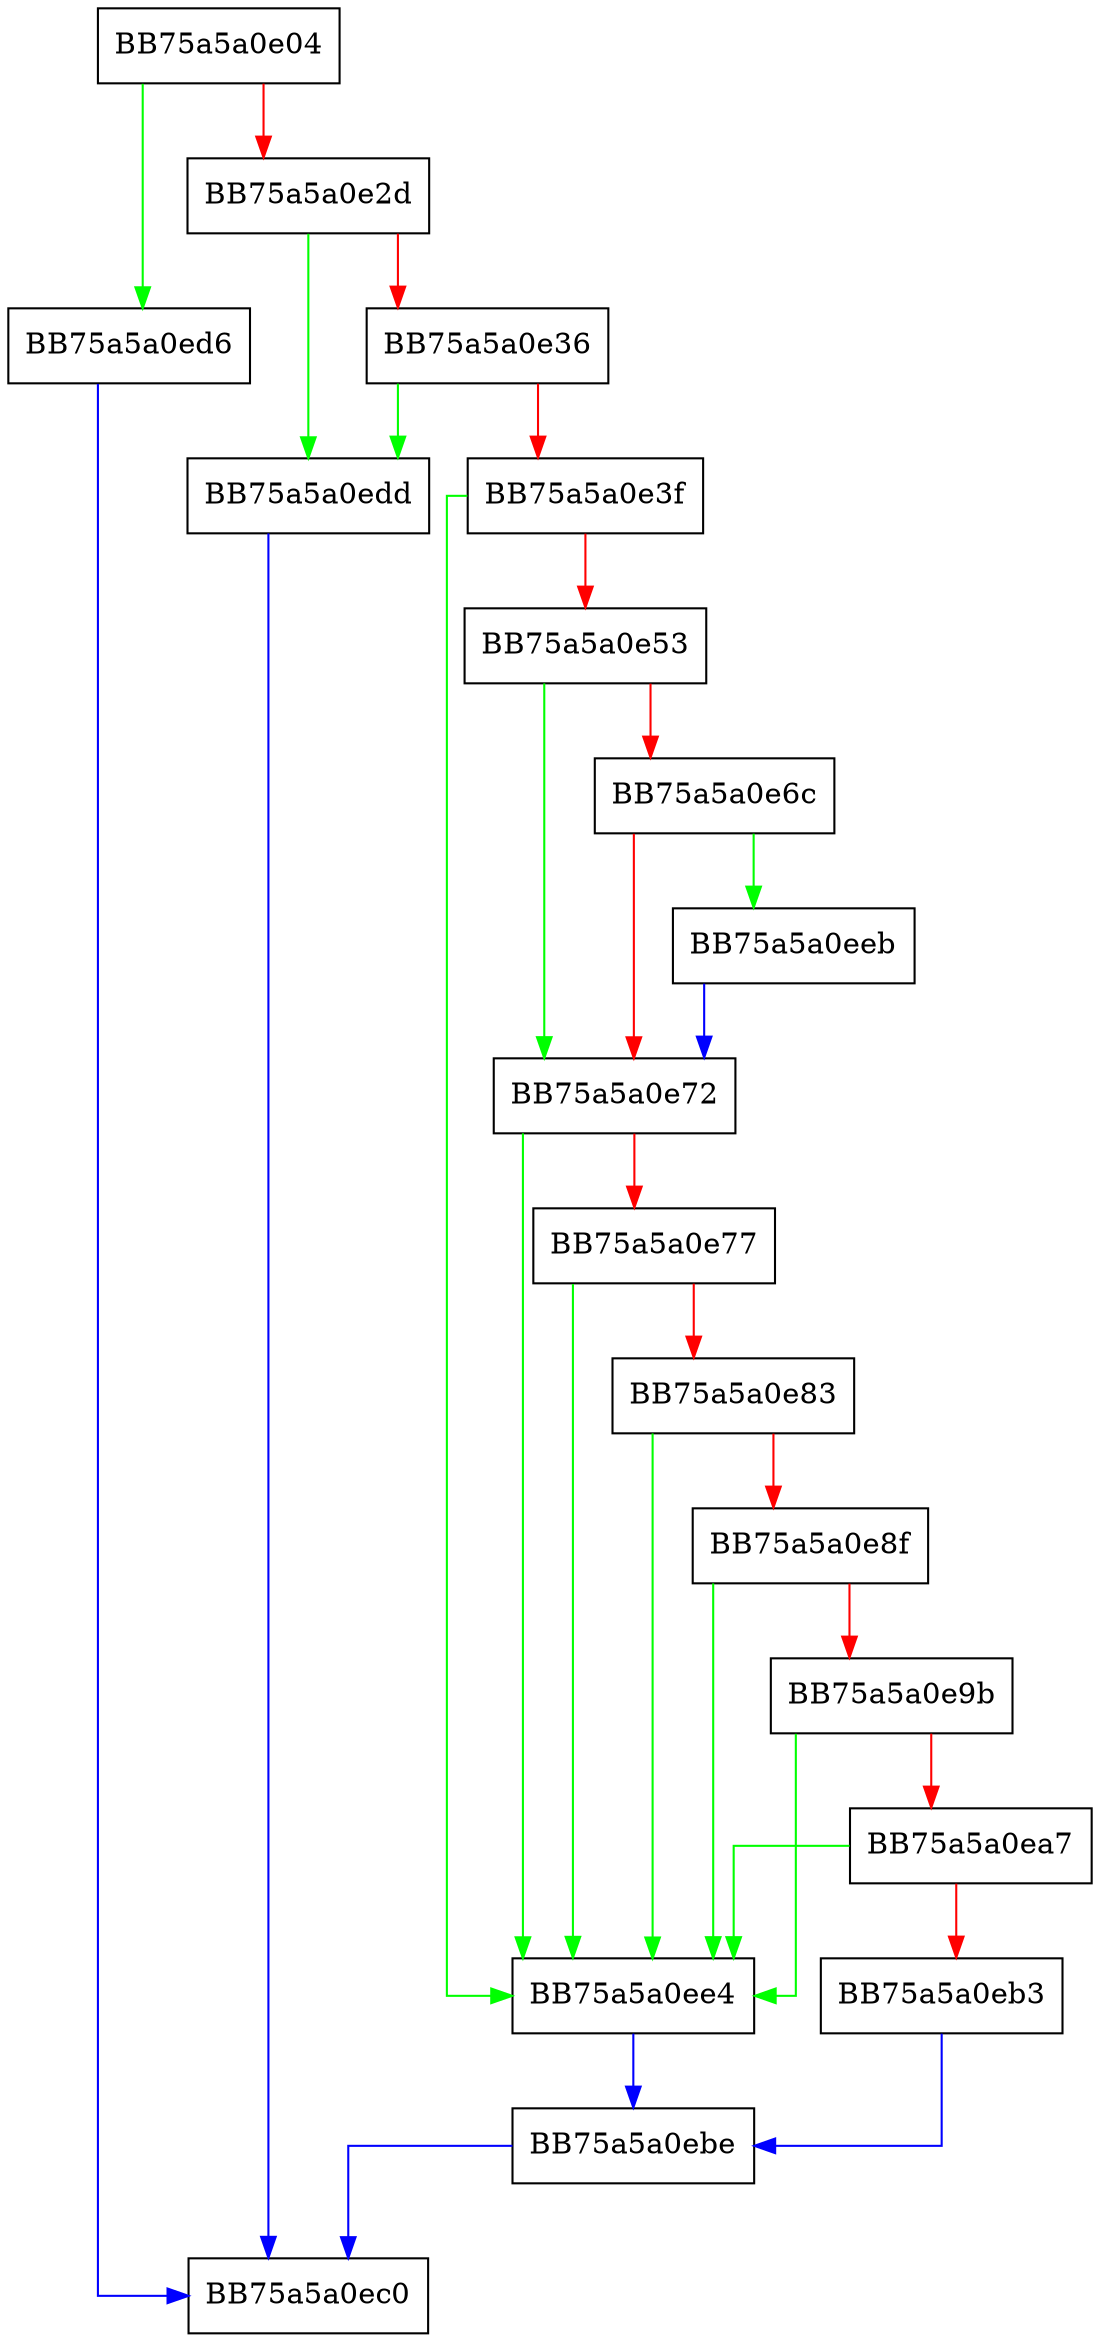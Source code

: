 digraph UnserializeConfig {
  node [shape="box"];
  graph [splines=ortho];
  BB75a5a0e04 -> BB75a5a0ed6 [color="green"];
  BB75a5a0e04 -> BB75a5a0e2d [color="red"];
  BB75a5a0e2d -> BB75a5a0edd [color="green"];
  BB75a5a0e2d -> BB75a5a0e36 [color="red"];
  BB75a5a0e36 -> BB75a5a0edd [color="green"];
  BB75a5a0e36 -> BB75a5a0e3f [color="red"];
  BB75a5a0e3f -> BB75a5a0ee4 [color="green"];
  BB75a5a0e3f -> BB75a5a0e53 [color="red"];
  BB75a5a0e53 -> BB75a5a0e72 [color="green"];
  BB75a5a0e53 -> BB75a5a0e6c [color="red"];
  BB75a5a0e6c -> BB75a5a0eeb [color="green"];
  BB75a5a0e6c -> BB75a5a0e72 [color="red"];
  BB75a5a0e72 -> BB75a5a0ee4 [color="green"];
  BB75a5a0e72 -> BB75a5a0e77 [color="red"];
  BB75a5a0e77 -> BB75a5a0ee4 [color="green"];
  BB75a5a0e77 -> BB75a5a0e83 [color="red"];
  BB75a5a0e83 -> BB75a5a0ee4 [color="green"];
  BB75a5a0e83 -> BB75a5a0e8f [color="red"];
  BB75a5a0e8f -> BB75a5a0ee4 [color="green"];
  BB75a5a0e8f -> BB75a5a0e9b [color="red"];
  BB75a5a0e9b -> BB75a5a0ee4 [color="green"];
  BB75a5a0e9b -> BB75a5a0ea7 [color="red"];
  BB75a5a0ea7 -> BB75a5a0ee4 [color="green"];
  BB75a5a0ea7 -> BB75a5a0eb3 [color="red"];
  BB75a5a0eb3 -> BB75a5a0ebe [color="blue"];
  BB75a5a0ebe -> BB75a5a0ec0 [color="blue"];
  BB75a5a0ed6 -> BB75a5a0ec0 [color="blue"];
  BB75a5a0edd -> BB75a5a0ec0 [color="blue"];
  BB75a5a0ee4 -> BB75a5a0ebe [color="blue"];
  BB75a5a0eeb -> BB75a5a0e72 [color="blue"];
}